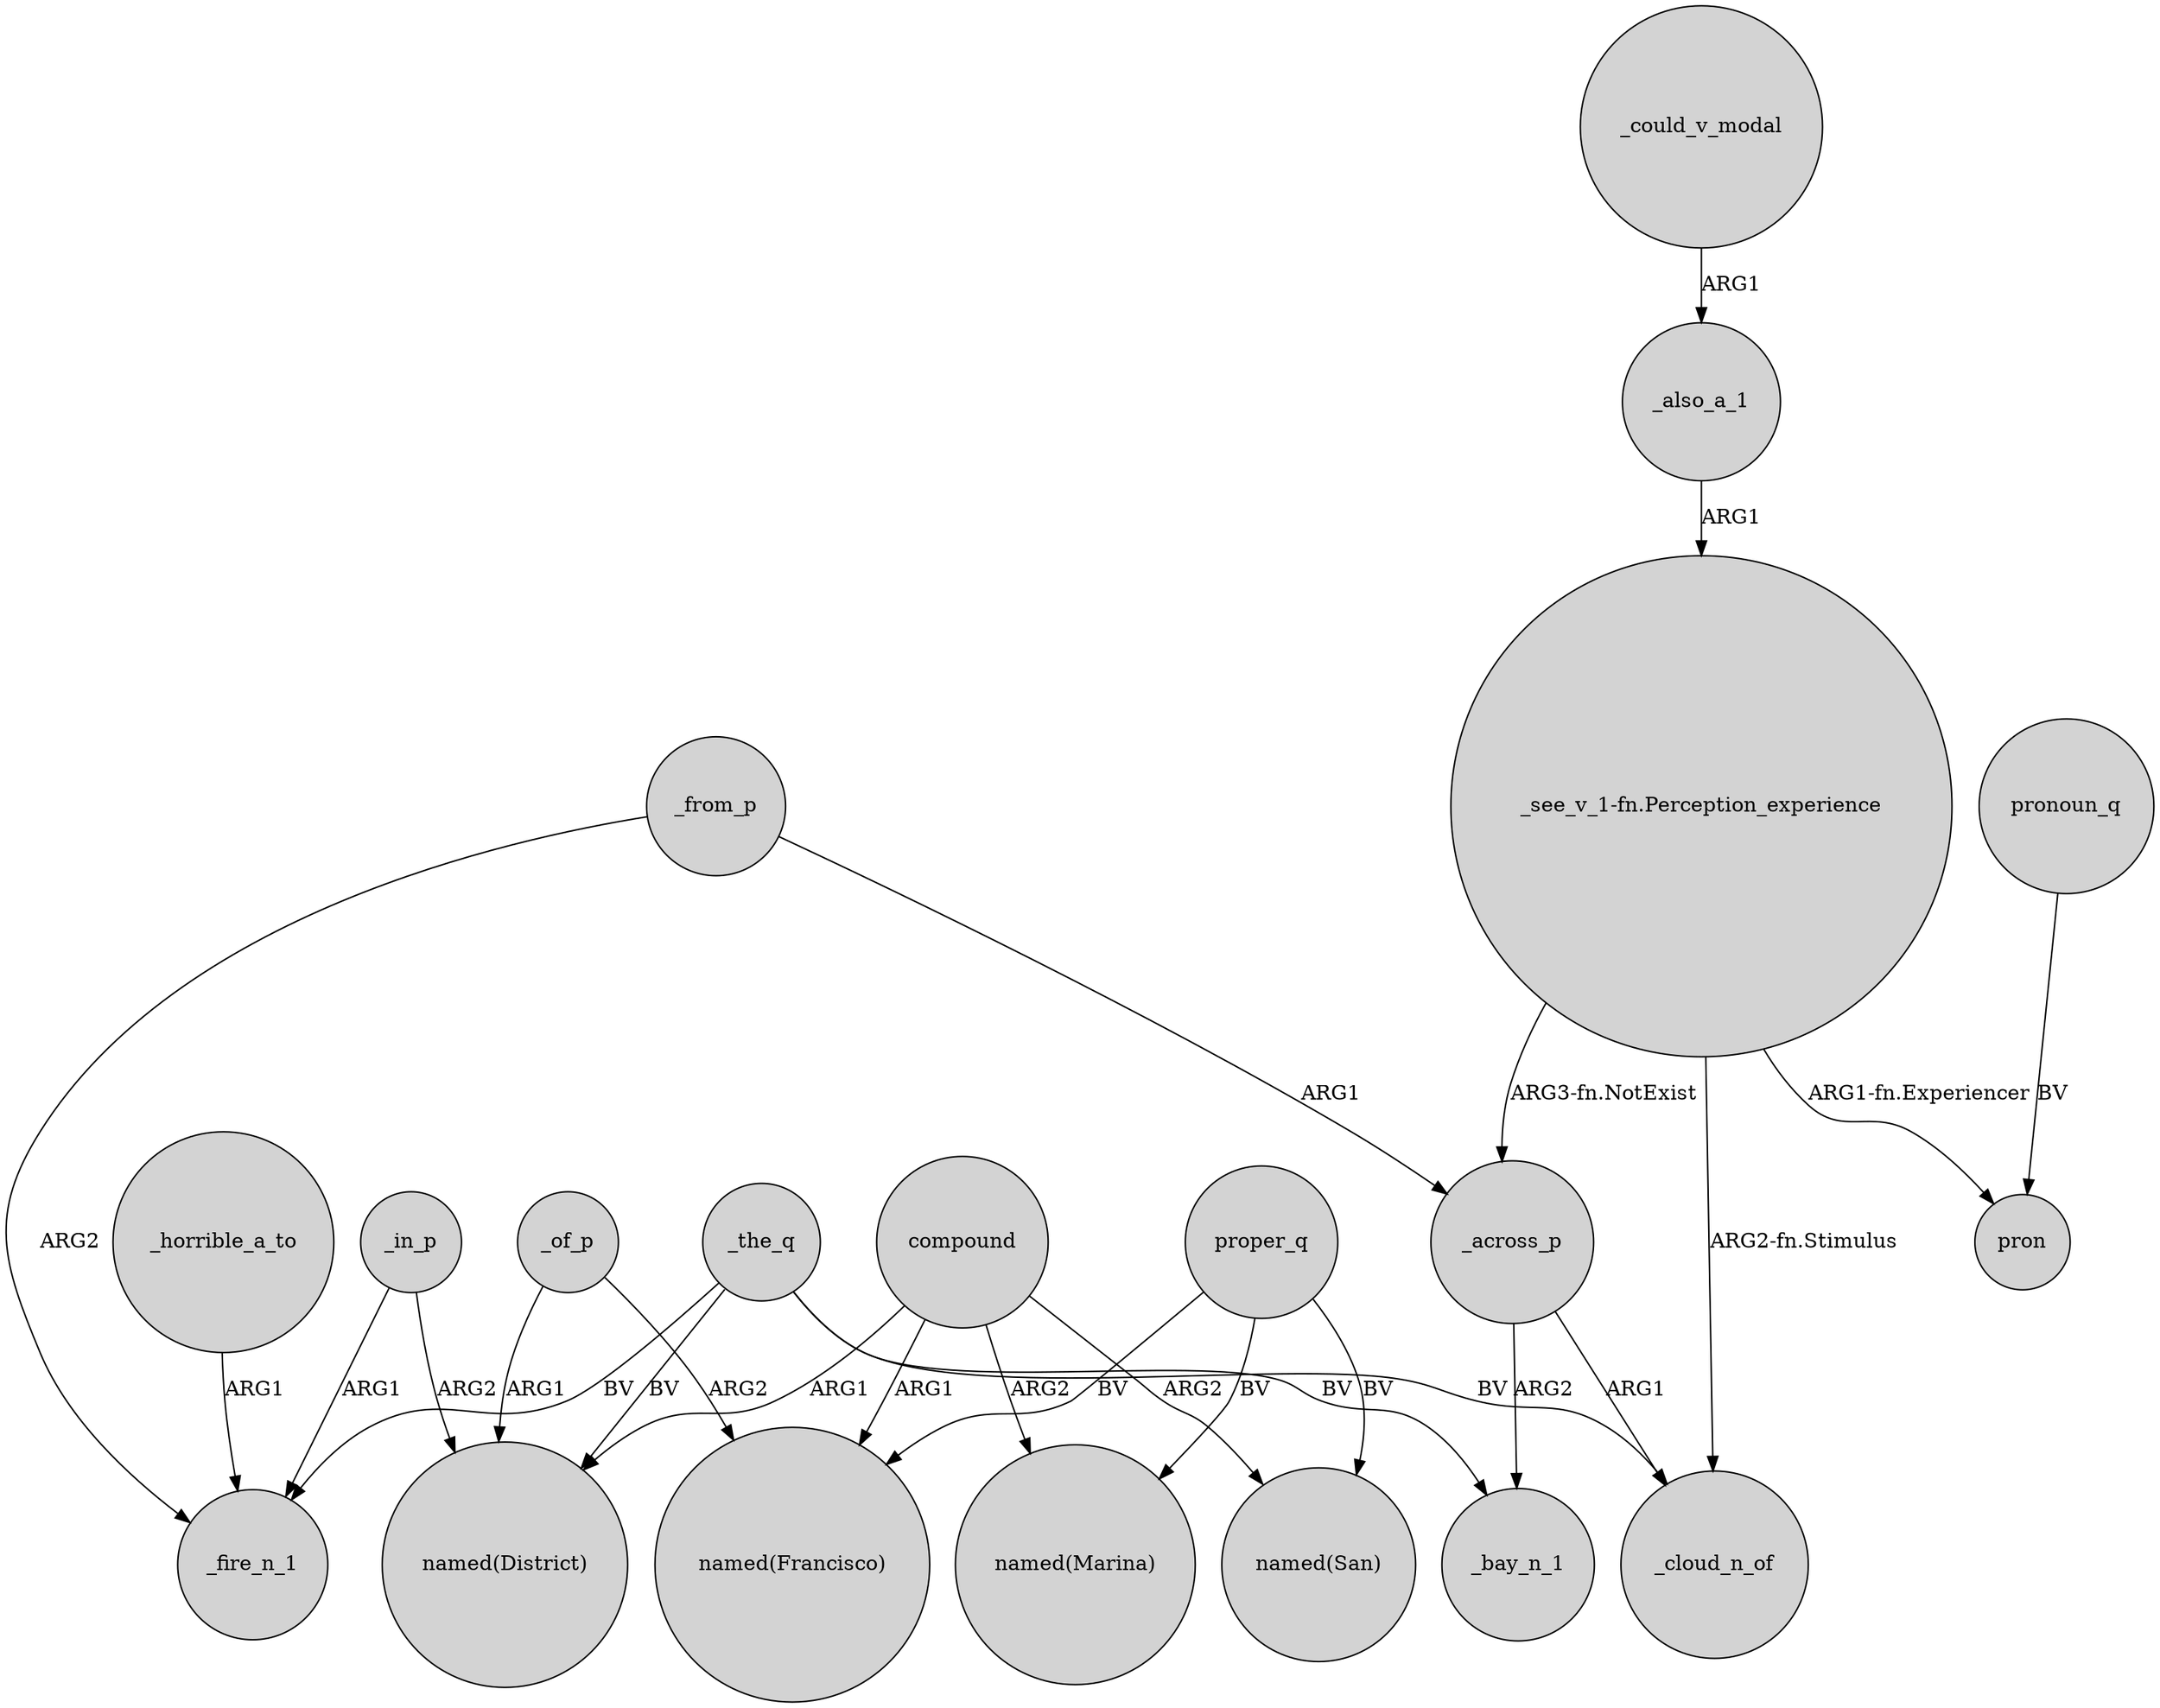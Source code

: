 digraph {
	node [shape=circle style=filled]
	_horrible_a_to -> _fire_n_1 [label=ARG1]
	_the_q -> "named(District)" [label=BV]
	"_see_v_1-fn.Perception_experience" -> pron [label="ARG1-fn.Experiencer"]
	proper_q -> "named(Francisco)" [label=BV]
	compound -> "named(San)" [label=ARG2]
	_from_p -> _across_p [label=ARG1]
	_across_p -> _cloud_n_of [label=ARG1]
	"_see_v_1-fn.Perception_experience" -> _cloud_n_of [label="ARG2-fn.Stimulus"]
	_could_v_modal -> _also_a_1 [label=ARG1]
	compound -> "named(District)" [label=ARG1]
	_the_q -> _cloud_n_of [label=BV]
	proper_q -> "named(Marina)" [label=BV]
	pronoun_q -> pron [label=BV]
	_from_p -> _fire_n_1 [label=ARG2]
	_of_p -> "named(District)" [label=ARG1]
	_in_p -> "named(District)" [label=ARG2]
	_across_p -> _bay_n_1 [label=ARG2]
	compound -> "named(Francisco)" [label=ARG1]
	_also_a_1 -> "_see_v_1-fn.Perception_experience" [label=ARG1]
	compound -> "named(Marina)" [label=ARG2]
	"_see_v_1-fn.Perception_experience" -> _across_p [label="ARG3-fn.NotExist"]
	proper_q -> "named(San)" [label=BV]
	_the_q -> _bay_n_1 [label=BV]
	_the_q -> _fire_n_1 [label=BV]
	_in_p -> _fire_n_1 [label=ARG1]
	_of_p -> "named(Francisco)" [label=ARG2]
}
